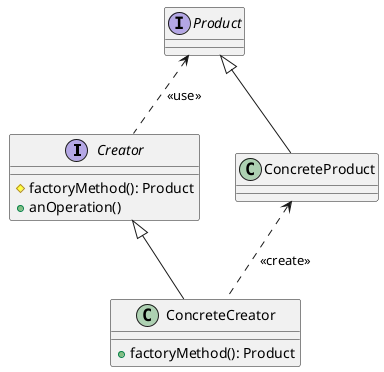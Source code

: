 @startuml
'https://plantuml.com/class-diagram

interface Creator {
    # factoryMethod(): Product
    + anOperation()
}

interface Product

class ConcreteCreator {
    + factoryMethod(): Product
}

class ConcreteProduct

Product <|-- ConcreteProduct
Creator <|-- ConcreteCreator
Product <.. Creator: <<use>>
ConcreteProduct <.. ConcreteCreator: <<create>>

@enduml